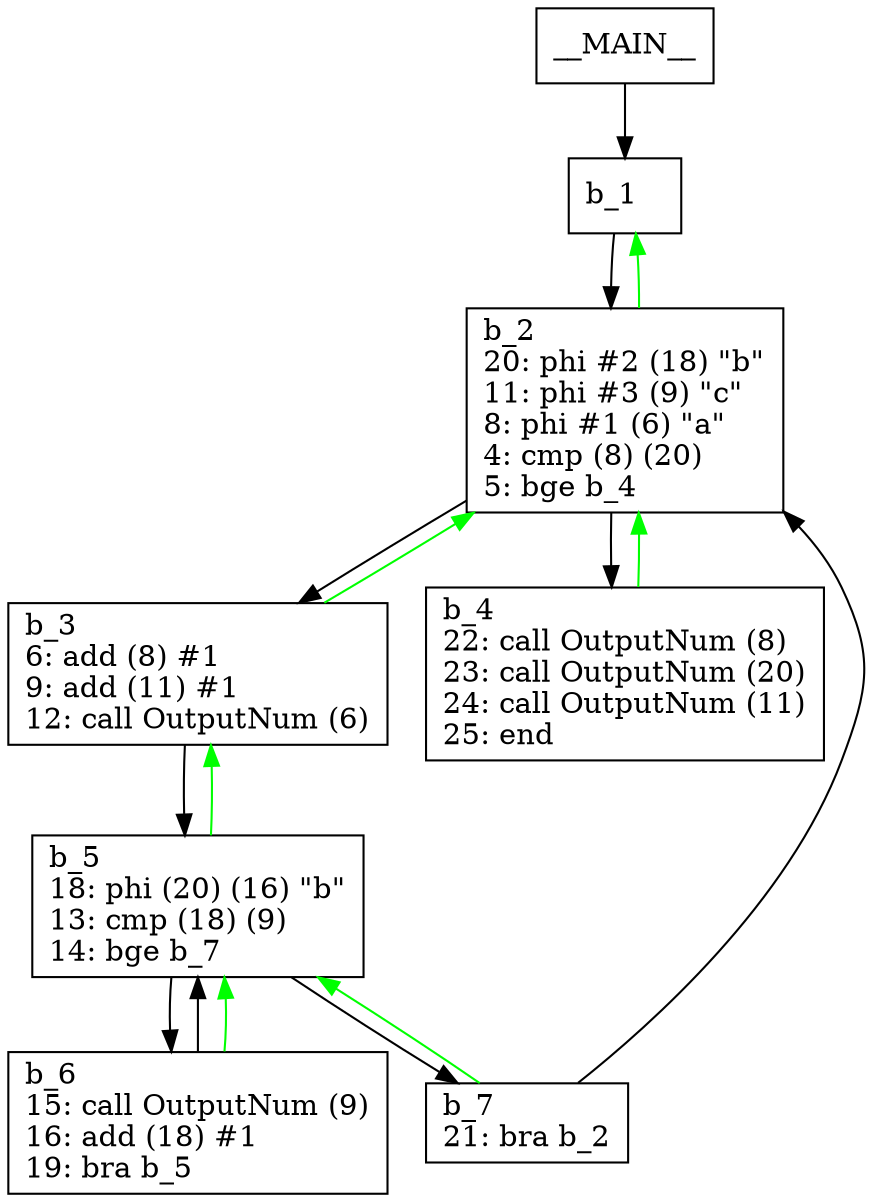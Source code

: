 digraph Computation {
node [shape=box];
__MAIN__ -> b_1;
b_1 [label="b_1\l"]
b_1 -> b_2;
b_2 [label="b_2\l20: phi #2 (18) \"b\"\l11: phi #3 (9) \"c\"\l8: phi #1 (6) \"a\"\l4: cmp (8) (20)\l5: bge b_4\l"]
b_2 -> b_3;
b_3 [label="b_3\l6: add (8) #1\l9: add (11) #1\l12: call OutputNum (6)\l"]
b_3 -> b_5;
b_5 [label="b_5\l18: phi (20) (16) \"b\"\l13: cmp (18) (9)\l14: bge b_7\l"]
b_5 -> b_6;
b_6 [label="b_6\l15: call OutputNum (9)\l16: add (18) #1\l19: bra b_5\l"]
b_6 -> b_5;
b_6 -> b_5[color="green"];
b_5 -> b_7;
b_7 [label="b_7\l21: bra b_2\l"]
b_7 -> b_2;
b_7 -> b_5[color="green"];
b_5 -> b_3[color="green"];
b_3 -> b_2[color="green"];
b_2 -> b_4;
b_4 [label="b_4\l22: call OutputNum (8)\l23: call OutputNum (20)\l24: call OutputNum (11)\l25: end\l"]
b_4 -> b_2[color="green"];
b_2 -> b_1[color="green"];
}